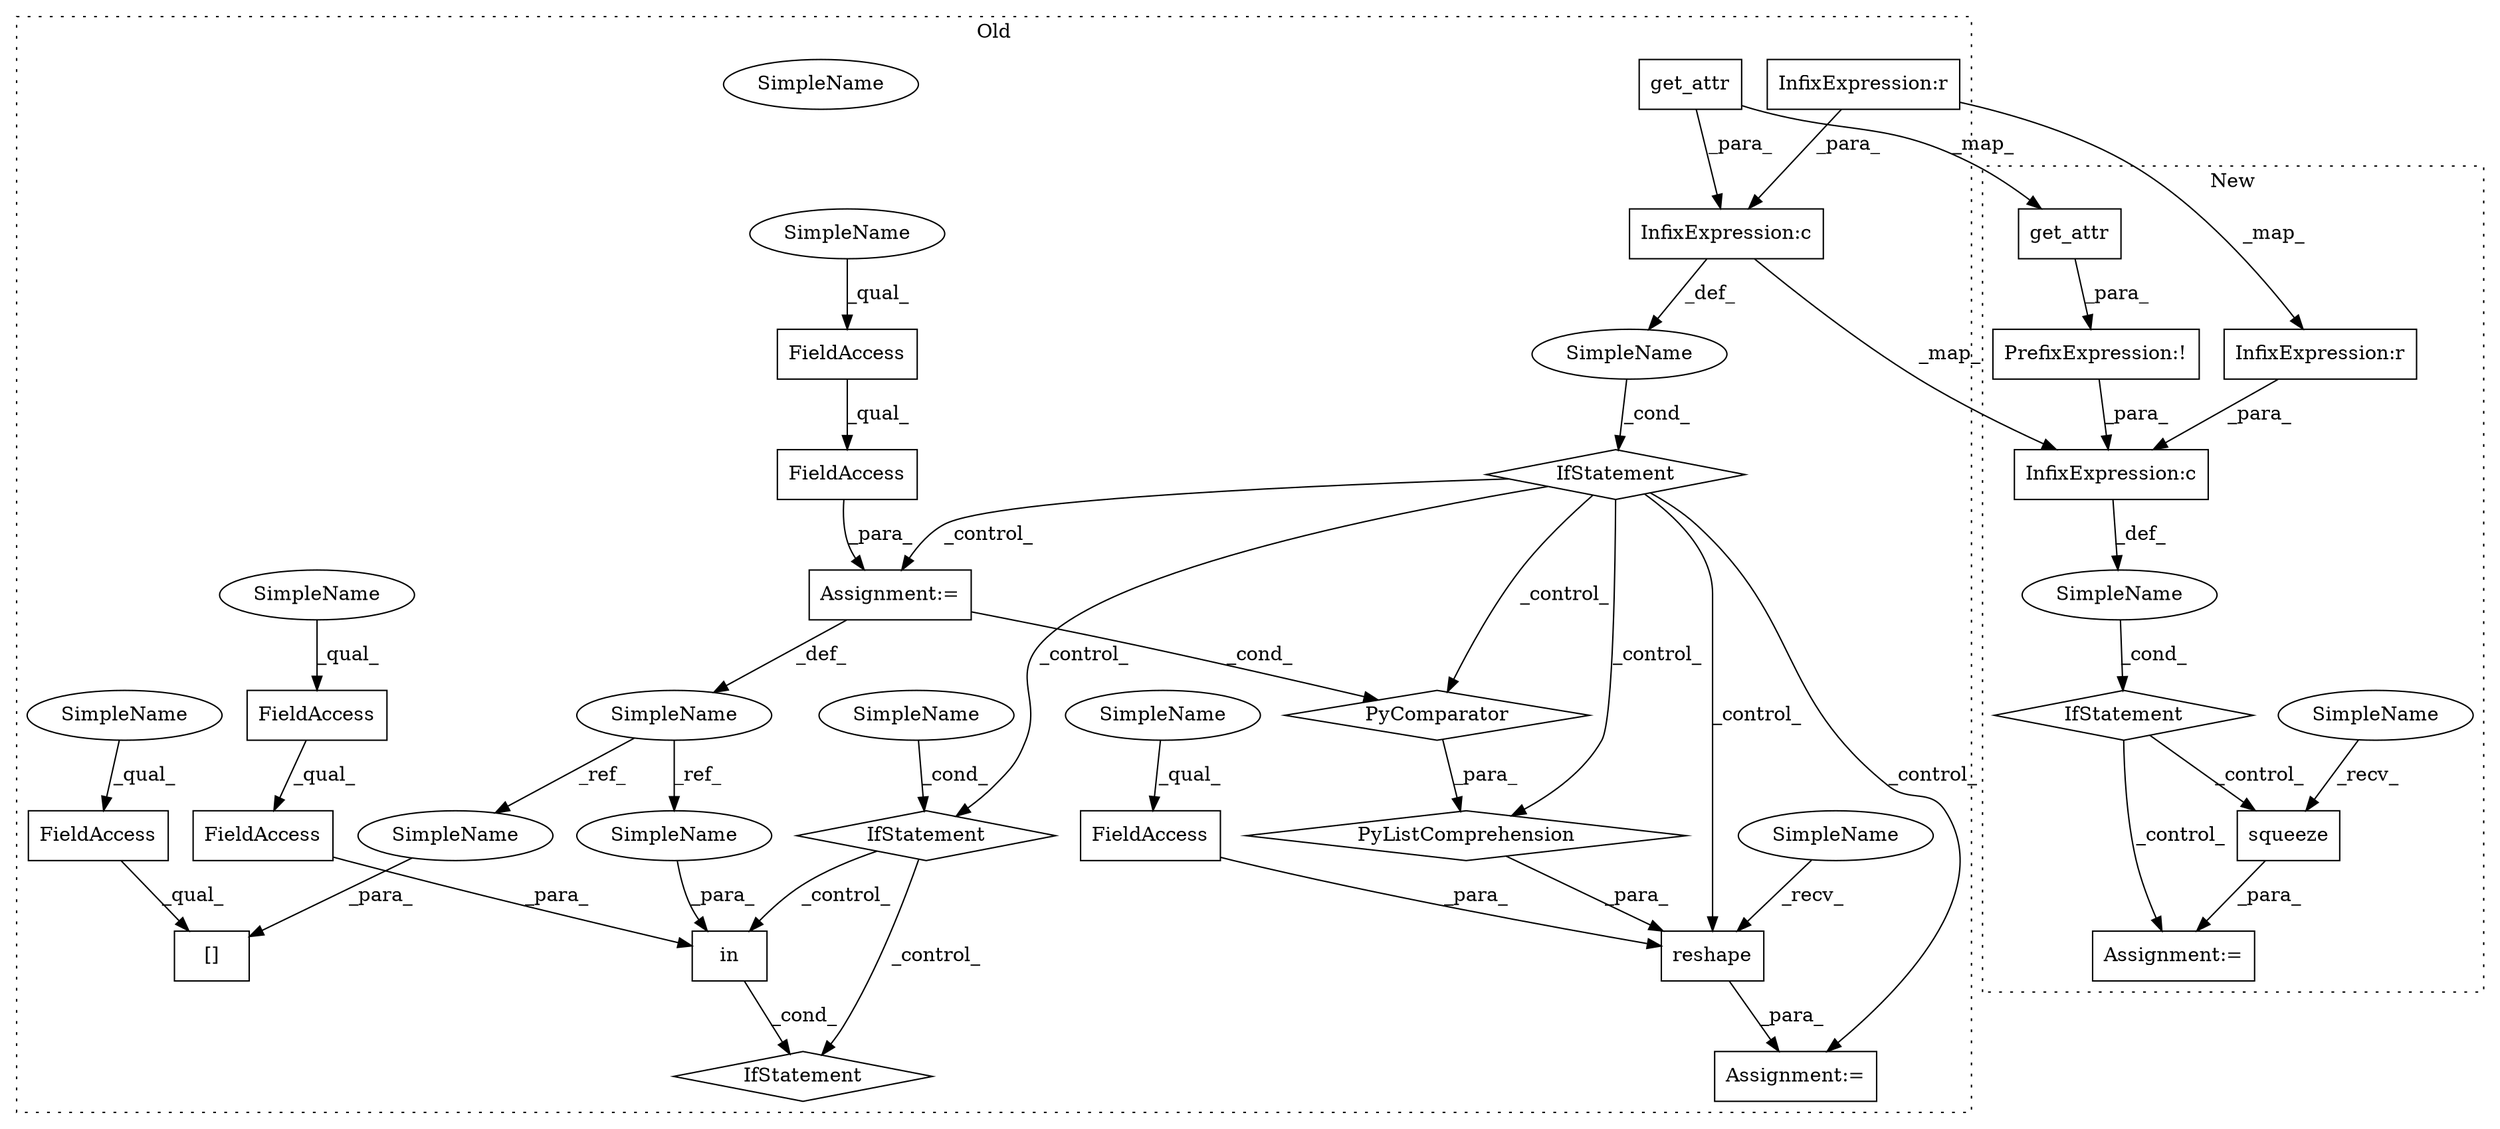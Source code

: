 digraph G {
subgraph cluster0 {
1 [label="IfStatement" a="25" s="23605,23653" l="4,2" shape="diamond"];
4 [label="Assignment:=" a="7" s="23664" l="1" shape="box"];
5 [label="SimpleName" a="42" s="" l="" shape="ellipse"];
9 [label="IfStatement" a="25" s="23722" l="3" shape="diamond"];
10 [label="get_attr" a="32" s="23615,23635" l="9,1" shape="box"];
12 [label="PyComparator" a="113" s="23809" l="28" shape="diamond"];
13 [label="InfixExpression:r" a="27" s="23647" l="4" shape="box"];
15 [label="in" a="105" s="23704" l="17" shape="box"];
16 [label="FieldAccess" a="22" s="23709" l="12" shape="box"];
17 [label="SimpleName" a="42" s="23812" l="1" shape="ellipse"];
18 [label="[]" a="2" s="23725,23739" l="13,1" shape="box"];
19 [label="FieldAccess" a="22" s="23725" l="12" shape="box"];
20 [label="FieldAccess" a="22" s="23709" l="7" shape="box"];
21 [label="IfStatement" a="25" s="23809" l="28" shape="diamond"];
22 [label="SimpleName" a="42" s="23832" l="5" shape="ellipse"];
24 [label="InfixExpression:c" a="27" s="23636" l="4" shape="box"];
25 [label="reshape" a="32" s="23667,23845" l="8,-5" shape="box"];
26 [label="FieldAccess" a="22" s="23675" l="7" shape="box"];
27 [label="FieldAccess" a="22" s="23816" l="7" shape="box"];
28 [label="FieldAccess" a="22" s="23816" l="12" shape="box"];
29 [label="Assignment:=" a="7" s="23809" l="28" shape="box"];
30 [label="PyListComprehension" a="109" s="23696" l="149" shape="diamond"];
31 [label="SimpleName" a="42" s="23816" l="1" shape="ellipse"];
32 [label="SimpleName" a="42" s="23675" l="1" shape="ellipse"];
33 [label="SimpleName" a="42" s="23665" l="1" shape="ellipse"];
34 [label="SimpleName" a="42" s="23725" l="1" shape="ellipse"];
35 [label="SimpleName" a="42" s="23709" l="1" shape="ellipse"];
37 [label="SimpleName" a="42" s="23832" l="5" shape="ellipse"];
38 [label="SimpleName" a="42" s="23704" l="1" shape="ellipse"];
39 [label="SimpleName" a="42" s="23738" l="1" shape="ellipse"];
label = "Old";
style="dotted";
}
subgraph cluster1 {
2 [label="squeeze" a="32" s="23779,23791" l="8,1" shape="box"];
3 [label="Assignment:=" a="7" s="23776" l="1" shape="box"];
6 [label="SimpleName" a="42" s="" l="" shape="ellipse"];
7 [label="IfStatement" a="25" s="23717,23765" l="4,2" shape="diamond"];
8 [label="PrefixExpression:!" a="38" s="23721" l="1" shape="box"];
11 [label="get_attr" a="32" s="23728,23748" l="9,1" shape="box"];
14 [label="InfixExpression:r" a="27" s="23760" l="3" shape="box"];
23 [label="InfixExpression:c" a="27" s="23749" l="4" shape="box"];
36 [label="SimpleName" a="42" s="23777" l="1" shape="ellipse"];
label = "New";
style="dotted";
}
1 -> 25 [label="_control_"];
1 -> 12 [label="_control_"];
1 -> 21 [label="_control_"];
1 -> 29 [label="_control_"];
1 -> 30 [label="_control_"];
1 -> 4 [label="_control_"];
2 -> 3 [label="_para_"];
5 -> 1 [label="_cond_"];
6 -> 7 [label="_cond_"];
7 -> 2 [label="_control_"];
7 -> 3 [label="_control_"];
8 -> 23 [label="_para_"];
10 -> 24 [label="_para_"];
10 -> 11 [label="_map_"];
11 -> 8 [label="_para_"];
12 -> 30 [label="_para_"];
13 -> 14 [label="_map_"];
13 -> 24 [label="_para_"];
14 -> 23 [label="_para_"];
15 -> 9 [label="_cond_"];
16 -> 15 [label="_para_"];
17 -> 38 [label="_ref_"];
17 -> 39 [label="_ref_"];
19 -> 18 [label="_qual_"];
20 -> 16 [label="_qual_"];
21 -> 9 [label="_control_"];
21 -> 15 [label="_control_"];
23 -> 6 [label="_def_"];
24 -> 23 [label="_map_"];
24 -> 5 [label="_def_"];
25 -> 4 [label="_para_"];
26 -> 25 [label="_para_"];
27 -> 28 [label="_qual_"];
28 -> 29 [label="_para_"];
29 -> 12 [label="_cond_"];
29 -> 17 [label="_def_"];
30 -> 25 [label="_para_"];
31 -> 27 [label="_qual_"];
32 -> 26 [label="_qual_"];
33 -> 25 [label="_recv_"];
34 -> 19 [label="_qual_"];
35 -> 20 [label="_qual_"];
36 -> 2 [label="_recv_"];
37 -> 21 [label="_cond_"];
38 -> 15 [label="_para_"];
39 -> 18 [label="_para_"];
}